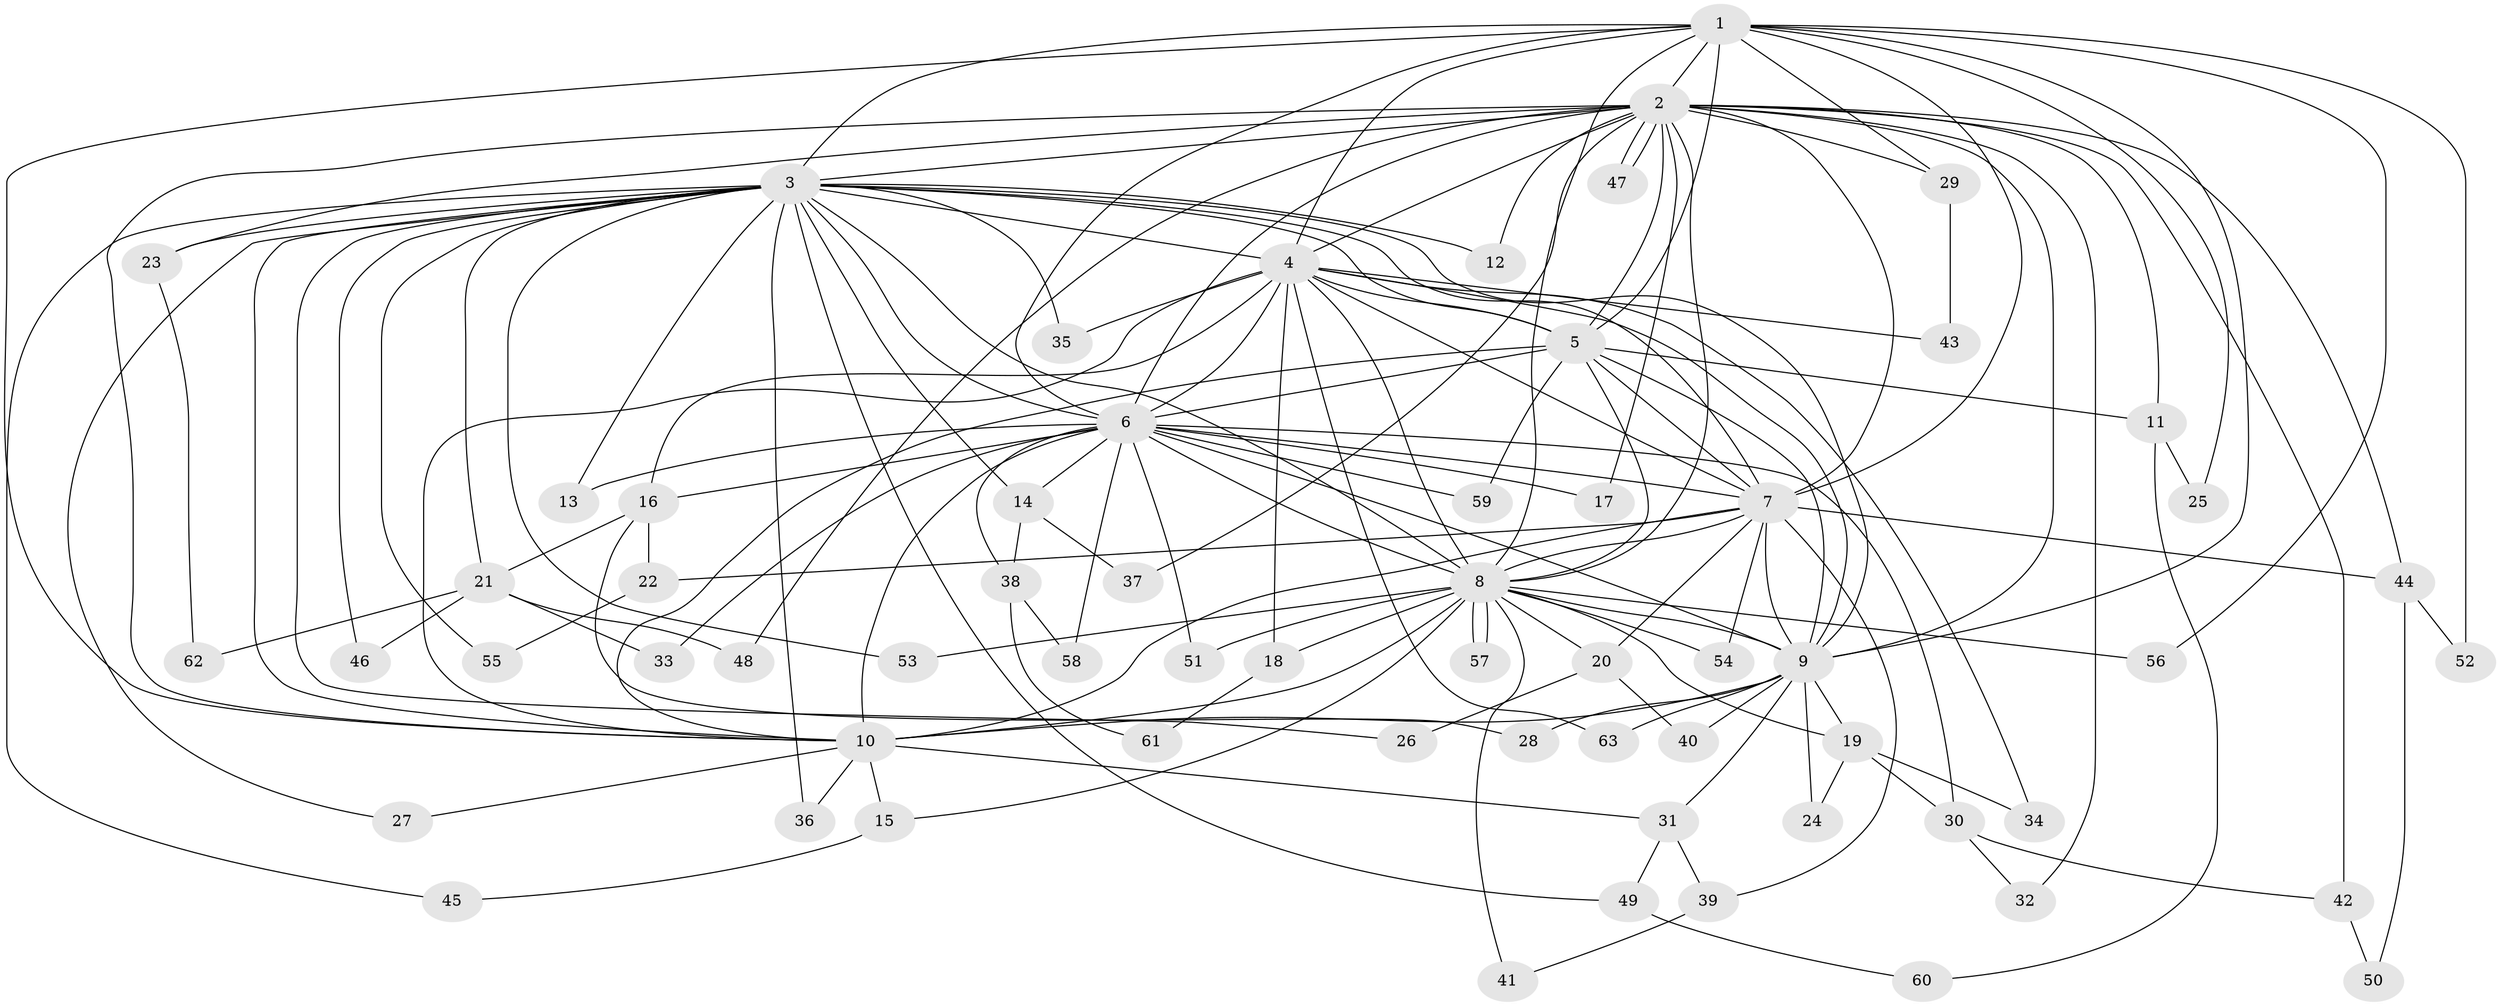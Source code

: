 // coarse degree distribution, {8: 0.022727272727272728, 34: 0.022727272727272728, 11: 0.045454545454545456, 1: 0.1590909090909091, 3: 0.20454545454545456, 2: 0.45454545454545453, 4: 0.09090909090909091}
// Generated by graph-tools (version 1.1) at 2025/49/03/04/25 21:49:36]
// undirected, 63 vertices, 151 edges
graph export_dot {
graph [start="1"]
  node [color=gray90,style=filled];
  1;
  2;
  3;
  4;
  5;
  6;
  7;
  8;
  9;
  10;
  11;
  12;
  13;
  14;
  15;
  16;
  17;
  18;
  19;
  20;
  21;
  22;
  23;
  24;
  25;
  26;
  27;
  28;
  29;
  30;
  31;
  32;
  33;
  34;
  35;
  36;
  37;
  38;
  39;
  40;
  41;
  42;
  43;
  44;
  45;
  46;
  47;
  48;
  49;
  50;
  51;
  52;
  53;
  54;
  55;
  56;
  57;
  58;
  59;
  60;
  61;
  62;
  63;
  1 -- 2;
  1 -- 3;
  1 -- 4;
  1 -- 5;
  1 -- 6;
  1 -- 7;
  1 -- 8;
  1 -- 9;
  1 -- 10;
  1 -- 25;
  1 -- 29;
  1 -- 52;
  1 -- 56;
  2 -- 3;
  2 -- 4;
  2 -- 5;
  2 -- 6;
  2 -- 7;
  2 -- 8;
  2 -- 9;
  2 -- 10;
  2 -- 11;
  2 -- 12;
  2 -- 17;
  2 -- 23;
  2 -- 29;
  2 -- 32;
  2 -- 37;
  2 -- 42;
  2 -- 44;
  2 -- 47;
  2 -- 47;
  2 -- 48;
  3 -- 4;
  3 -- 5;
  3 -- 6;
  3 -- 7;
  3 -- 8;
  3 -- 9;
  3 -- 10;
  3 -- 12;
  3 -- 13;
  3 -- 14;
  3 -- 21;
  3 -- 23;
  3 -- 26;
  3 -- 27;
  3 -- 35;
  3 -- 36;
  3 -- 45;
  3 -- 46;
  3 -- 49;
  3 -- 53;
  3 -- 55;
  4 -- 5;
  4 -- 6;
  4 -- 7;
  4 -- 8;
  4 -- 9;
  4 -- 10;
  4 -- 16;
  4 -- 18;
  4 -- 34;
  4 -- 35;
  4 -- 43;
  4 -- 63;
  5 -- 6;
  5 -- 7;
  5 -- 8;
  5 -- 9;
  5 -- 10;
  5 -- 11;
  5 -- 59;
  6 -- 7;
  6 -- 8;
  6 -- 9;
  6 -- 10;
  6 -- 13;
  6 -- 14;
  6 -- 16;
  6 -- 17;
  6 -- 30;
  6 -- 33;
  6 -- 38;
  6 -- 51;
  6 -- 58;
  6 -- 59;
  7 -- 8;
  7 -- 9;
  7 -- 10;
  7 -- 20;
  7 -- 22;
  7 -- 39;
  7 -- 44;
  7 -- 54;
  8 -- 9;
  8 -- 10;
  8 -- 15;
  8 -- 18;
  8 -- 19;
  8 -- 20;
  8 -- 41;
  8 -- 51;
  8 -- 53;
  8 -- 54;
  8 -- 56;
  8 -- 57;
  8 -- 57;
  9 -- 10;
  9 -- 19;
  9 -- 24;
  9 -- 28;
  9 -- 31;
  9 -- 40;
  9 -- 63;
  10 -- 15;
  10 -- 27;
  10 -- 31;
  10 -- 36;
  11 -- 25;
  11 -- 60;
  14 -- 37;
  14 -- 38;
  15 -- 45;
  16 -- 21;
  16 -- 22;
  16 -- 28;
  18 -- 61;
  19 -- 24;
  19 -- 30;
  19 -- 34;
  20 -- 26;
  20 -- 40;
  21 -- 33;
  21 -- 46;
  21 -- 48;
  21 -- 62;
  22 -- 55;
  23 -- 62;
  29 -- 43;
  30 -- 32;
  30 -- 42;
  31 -- 39;
  31 -- 49;
  38 -- 58;
  38 -- 61;
  39 -- 41;
  42 -- 50;
  44 -- 50;
  44 -- 52;
  49 -- 60;
}
